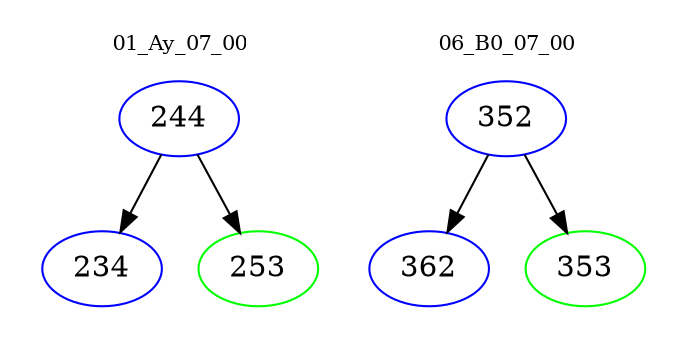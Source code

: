 digraph{
subgraph cluster_0 {
color = white
label = "01_Ay_07_00";
fontsize=10;
T0_244 [label="244", color="blue"]
T0_244 -> T0_234 [color="black"]
T0_234 [label="234", color="blue"]
T0_244 -> T0_253 [color="black"]
T0_253 [label="253", color="green"]
}
subgraph cluster_1 {
color = white
label = "06_B0_07_00";
fontsize=10;
T1_352 [label="352", color="blue"]
T1_352 -> T1_362 [color="black"]
T1_362 [label="362", color="blue"]
T1_352 -> T1_353 [color="black"]
T1_353 [label="353", color="green"]
}
}
